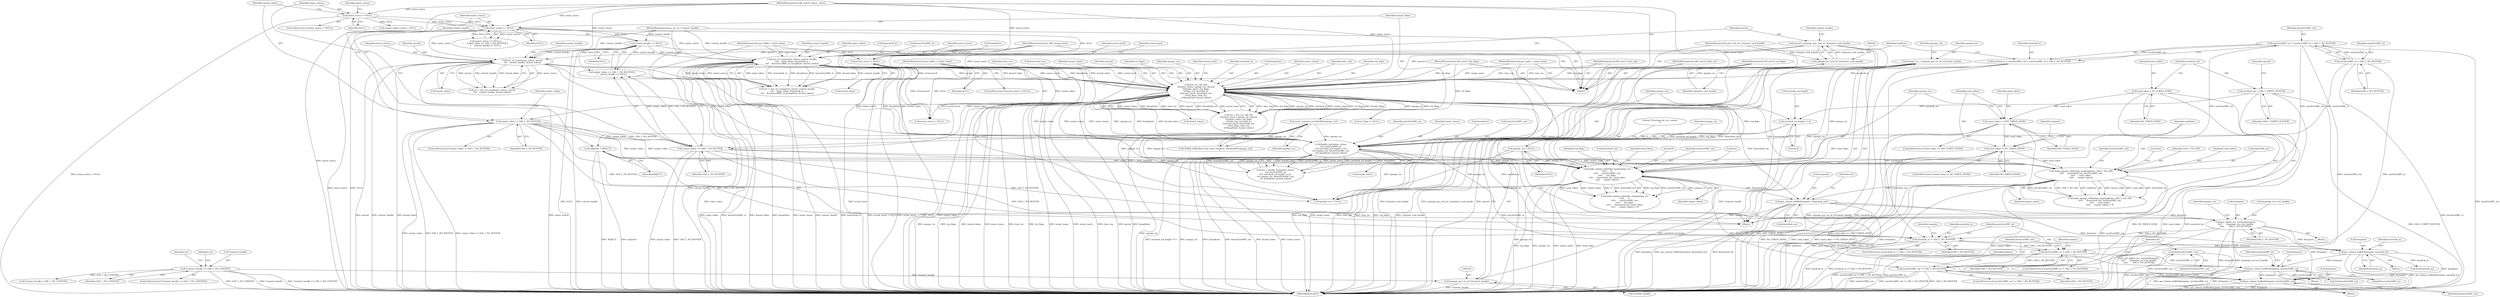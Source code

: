 digraph "0_krb5_b51b33f2bc5d1497ddf5bd107f791c101695000d_12@API" {
"1000457" [label="(Call,free(mechListMIC_out))"];
"1000453" [label="(Call,gss_release_buffer(&tmpmin, mechListMIC_out))"];
"1000442" [label="(Call,gss_release_buffer(&tmpmin, mechListMIC_in))"];
"1000411" [label="(Call,gss_delete_sec_context(&tmpmin,\n\t\t\t\t\t       &spnego_ctx->ctx_handle,\n\t\t\t\t\t       GSS_C_NO_BUFFER))"];
"1000365" [label="(Call,gss_release_buffer(&tmpmin, &mechtok_out))"];
"1000261" [label="(Call,init_ctx_call_init(\n\t\t\tminor_status, spnego_ctx, spcred,\n\t\t\ttarget_name, req_flags,\n\t\t\ttime_req, mechtok_in,\n\t\t\tactual_mech, &mechtok_out,\n\t\t\tret_flags, time_rec,\n\t\t\t&negState, &send_token))"];
"1000230" [label="(Call,init_ctx_cont(minor_status, context_handle,\n\t\t\t\t    input_token, &mechtok_in,\n\t\t\t\t    &mechListMIC_in, &negState, &send_token))"];
"1000181" [label="(Call,minor_status == NULL)"];
"1000157" [label="(Call,minor_status != NULL)"];
"1000108" [label="(MethodParameterIn,OM_uint32 *minor_status)"];
"1000188" [label="(Call,context_handle == NULL)"];
"1000110" [label="(MethodParameterIn,gss_ctx_id_t *context_handle)"];
"1000116" [label="(MethodParameterIn,gss_buffer_t input_token)"];
"1000214" [label="(Call,init_ctx_new(minor_status, spcred,\n\t\t\t\t   context_handle, &send_token))"];
"1000201" [label="(Call,spcred = (spnego_gss_cred_id_t)claimant_cred_handle)"];
"1000203" [label="(Call,(spnego_gss_cred_id_t)claimant_cred_handle)"];
"1000109" [label="(MethodParameterIn,gss_cred_id_t claimant_cred_handle)"];
"1000247" [label="(Call,spnego_ctx = (spnego_gss_ctx_id_t)*context_handle)"];
"1000249" [label="(Call,(spnego_gss_ctx_id_t)*context_handle)"];
"1000207" [label="(Call,*context_handle == GSS_C_NO_CONTEXT)"];
"1000111" [label="(MethodParameterIn,gss_name_t target_name)"];
"1000113" [label="(MethodParameterIn,OM_uint32 req_flags)"];
"1000114" [label="(MethodParameterIn,OM_uint32 time_req)"];
"1000146" [label="(Call,mechtok_in = mechListMIC_out = mechListMIC_in = GSS_C_NO_BUFFER)"];
"1000148" [label="(Call,mechListMIC_out = mechListMIC_in = GSS_C_NO_BUFFER)"];
"1000150" [label="(Call,mechListMIC_in = GSS_C_NO_BUFFER)"];
"1000194" [label="(Call,actual_mech != NULL)"];
"1000117" [label="(MethodParameterIn,gss_OID *actual_mech)"];
"1000119" [label="(MethodParameterIn,OM_uint32 *ret_flags)"];
"1000120" [label="(MethodParameterIn,OM_uint32 *time_rec)"];
"1000352" [label="(Call,make_spnego_tokenTarg_msg(negState, GSS_C_NO_OID,\n\t\t\t\t\t      &mechtok_out, mechListMIC_out,\n\t\t\t\t\t      send_token,\n\t\t\t\t\t      output_token))"];
"1000153" [label="(Call,negState = REJECT)"];
"1000346" [label="(Call,send_token != NO_TOKEN_SEND)"];
"1000324" [label="(Call,send_token == INIT_TOKEN_SEND)"];
"1000123" [label="(Call,send_token = NO_TOKEN_SEND)"];
"1000185" [label="(Call,output_token == GSS_C_NO_BUFFER)"];
"1000165" [label="(Call,output_token != GSS_C_NO_BUFFER)"];
"1000118" [label="(MethodParameterIn,gss_buffer_t output_token)"];
"1000330" [label="(Call,make_spnego_tokenInit_msg(spnego_ctx,\n\t\t\t\t\t      0,\n\t\t\t\t\t      mechListMIC_out,\n\t\t\t\t\t      req_flags,\n\t\t\t\t\t      &mechtok_out, send_token,\n\t\t\t\t\t      output_token))"];
"1000141" [label="(Call,spnego_ctx = NULL)"];
"1000307" [label="(Call,handle_mic(minor_status,\n\t\t\t\t mechListMIC_in,\n\t\t\t\t (mechtok_out.length != 0),\n\t\t\t\t spnego_ctx, &mechListMIC_out,\n\t\t\t\t &negState, &send_token))"];
"1000310" [label="(Call,mechtok_out.length != 0)"];
"1000133" [label="(Call,mechtok_out = GSS_C_EMPTY_BUFFER)"];
"1000283" [label="(Call,mech_requires_mechlistMIC(spnego_ctx))"];
"1000431" [label="(Call,gss_release_buffer(&tmpmin, mechtok_in))"];
"1000427" [label="(Call,mechtok_in != GSS_C_NO_BUFFER)"];
"1000438" [label="(Call,mechListMIC_in != GSS_C_NO_BUFFER)"];
"1000449" [label="(Call,mechListMIC_out != GSS_C_NO_BUFFER)"];
"1000182" [label="(Identifier,minor_status)"];
"1000326" [label="(Identifier,INIT_TOKEN_SEND)"];
"1000445" [label="(Identifier,mechListMIC_in)"];
"1000315" [label="(Identifier,spnego_ctx)"];
"1000311" [label="(Call,mechtok_out.length)"];
"1000151" [label="(Identifier,mechListMIC_in)"];
"1000186" [label="(Identifier,output_token)"];
"1000314" [label="(Literal,0)"];
"1000273" [label="(Identifier,time_rec)"];
"1000232" [label="(Identifier,context_handle)"];
"1000422" [label="(Call,*context_handle = GSS_C_NO_CONTEXT)"];
"1000212" [label="(Call,ret = init_ctx_new(minor_status, spcred,\n\t\t\t\t   context_handle, &send_token))"];
"1000270" [label="(Call,&mechtok_out)"];
"1000381" [label="(Call,actual_mech != NULL)"];
"1000117" [label="(MethodParameterIn,gss_OID *actual_mech)"];
"1000213" [label="(Identifier,ret)"];
"1000141" [label="(Call,spnego_ctx = NULL)"];
"1000210" [label="(Identifier,GSS_C_NO_CONTEXT)"];
"1000156" [label="(ControlStructure,if (minor_status != NULL))"];
"1000118" [label="(MethodParameterIn,gss_buffer_t output_token)"];
"1000346" [label="(Call,send_token != NO_TOKEN_SEND)"];
"1000460" [label="(Identifier,ret)"];
"1000441" [label="(Block,)"];
"1000146" [label="(Call,mechtok_in = mechListMIC_out = mechListMIC_in = GSS_C_NO_BUFFER)"];
"1000124" [label="(Identifier,send_token)"];
"1000217" [label="(Identifier,context_handle)"];
"1000410" [label="(Block,)"];
"1000240" [label="(Call,&send_token)"];
"1000461" [label="(MethodReturn,RET)"];
"1000162" [label="(Identifier,minor_status)"];
"1000265" [label="(Identifier,target_name)"];
"1000228" [label="(Call,ret = init_ctx_cont(minor_status, context_handle,\n\t\t\t\t    input_token, &mechtok_in,\n\t\t\t\t    &mechListMIC_in, &negState, &send_token))"];
"1000233" [label="(Identifier,input_token)"];
"1000116" [label="(MethodParameterIn,gss_buffer_t input_token)"];
"1000454" [label="(Call,&tmpmin)"];
"1000195" [label="(Identifier,actual_mech)"];
"1000426" [label="(ControlStructure,if (mechtok_in != GSS_C_NO_BUFFER))"];
"1000154" [label="(Identifier,negState)"];
"1000114" [label="(MethodParameterIn,OM_uint32 time_req)"];
"1000447" [label="(Identifier,mechListMIC_in)"];
"1000145" [label="(Literal,\"Entering init_sec_context\n\")"];
"1000234" [label="(Call,&mechtok_in)"];
"1000209" [label="(Identifier,context_handle)"];
"1000431" [label="(Call,gss_release_buffer(&tmpmin, mechtok_in))"];
"1000352" [label="(Call,make_spnego_tokenTarg_msg(negState, GSS_C_NO_OID,\n\t\t\t\t\t      &mechtok_out, mechListMIC_out,\n\t\t\t\t\t      send_token,\n\t\t\t\t\t      output_token))"];
"1000236" [label="(Call,&mechListMIC_in)"];
"1000123" [label="(Call,send_token = NO_TOKEN_SEND)"];
"1000456" [label="(Identifier,mechListMIC_out)"];
"1000325" [label="(Identifier,send_token)"];
"1000247" [label="(Call,spnego_ctx = (spnego_gss_ctx_id_t)*context_handle)"];
"1000334" [label="(Identifier,req_flags)"];
"1000335" [label="(Call,&mechtok_out)"];
"1000367" [label="(Identifier,tmpmin)"];
"1000446" [label="(Call,free(mechListMIC_in))"];
"1000143" [label="(Identifier,NULL)"];
"1000256" [label="(Identifier,spnego_ctx)"];
"1000331" [label="(Identifier,spnego_ctx)"];
"1000167" [label="(Identifier,GSS_C_NO_BUFFER)"];
"1000215" [label="(Identifier,minor_status)"];
"1000205" [label="(Identifier,claimant_cred_handle)"];
"1000206" [label="(ControlStructure,if (*context_handle == GSS_C_NO_CONTEXT))"];
"1000458" [label="(Identifier,mechListMIC_out)"];
"1000109" [label="(MethodParameterIn,gss_cred_id_t claimant_cred_handle)"];
"1000248" [label="(Identifier,spnego_ctx)"];
"1000414" [label="(Call,&spnego_ctx->ctx_handle)"];
"1000323" [label="(ControlStructure,if (send_token == INIT_TOKEN_SEND))"];
"1000443" [label="(Call,&tmpmin)"];
"1000189" [label="(Identifier,context_handle)"];
"1000453" [label="(Call,gss_release_buffer(&tmpmin, mechListMIC_out))"];
"1000251" [label="(Call,*context_handle)"];
"1000120" [label="(MethodParameterIn,OM_uint32 *time_rec)"];
"1000171" [label="(Identifier,output_token)"];
"1000432" [label="(Call,&tmpmin)"];
"1000142" [label="(Identifier,spnego_ctx)"];
"1000164" [label="(ControlStructure,if (output_token != GSS_C_NO_BUFFER))"];
"1000119" [label="(MethodParameterIn,OM_uint32 *ret_flags)"];
"1000457" [label="(Call,free(mechListMIC_out))"];
"1000309" [label="(Identifier,mechListMIC_in)"];
"1000216" [label="(Identifier,spcred)"];
"1000308" [label="(Identifier,minor_status)"];
"1000264" [label="(Identifier,spcred)"];
"1000452" [label="(Block,)"];
"1000433" [label="(Identifier,tmpmin)"];
"1000451" [label="(Identifier,GSS_C_NO_BUFFER)"];
"1000407" [label="(Call,spnego_ctx != NULL)"];
"1000428" [label="(Identifier,mechtok_in)"];
"1000149" [label="(Identifier,mechListMIC_out)"];
"1000272" [label="(Identifier,ret_flags)"];
"1000365" [label="(Call,gss_release_buffer(&tmpmin, &mechtok_out))"];
"1000263" [label="(Identifier,spnego_ctx)"];
"1000438" [label="(Call,mechListMIC_in != GSS_C_NO_BUFFER)"];
"1000231" [label="(Identifier,minor_status)"];
"1000310" [label="(Call,mechtok_out.length != 0)"];
"1000351" [label="(Call,make_spnego_tokenTarg_msg(negState, GSS_C_NO_OID,\n\t\t\t\t\t      &mechtok_out, mechListMIC_out,\n\t\t\t\t\t      send_token,\n\t\t\t\t\t      output_token) < 0)"];
"1000318" [label="(Call,&negState)"];
"1000436" [label="(Identifier,mechtok_in)"];
"1000348" [label="(Identifier,NO_TOKEN_SEND)"];
"1000279" [label="(Call,!HARD_ERROR(ret) && mech_requires_mechlistMIC(spnego_ctx))"];
"1000444" [label="(Identifier,tmpmin)"];
"1000437" [label="(ControlStructure,if (mechListMIC_in != GSS_C_NO_BUFFER))"];
"1000330" [label="(Call,make_spnego_tokenInit_msg(spnego_ctx,\n\t\t\t\t\t      0,\n\t\t\t\t\t      mechListMIC_out,\n\t\t\t\t\t      req_flags,\n\t\t\t\t\t      &mechtok_out, send_token,\n\t\t\t\t\t      output_token))"];
"1000427" [label="(Call,mechtok_in != GSS_C_NO_BUFFER)"];
"1000345" [label="(ControlStructure,if (send_token != NO_TOKEN_SEND))"];
"1000366" [label="(Call,&tmpmin)"];
"1000360" [label="(Literal,0)"];
"1000372" [label="(Identifier,ret)"];
"1000249" [label="(Call,(spnego_gss_ctx_id_t)*context_handle)"];
"1000448" [label="(ControlStructure,if (mechListMIC_out != GSS_C_NO_BUFFER))"];
"1000157" [label="(Call,minor_status != NULL)"];
"1000155" [label="(Identifier,REJECT)"];
"1000111" [label="(MethodParameterIn,gss_name_t target_name)"];
"1000110" [label="(MethodParameterIn,gss_ctx_id_t *context_handle)"];
"1000305" [label="(Call,ret = handle_mic(minor_status,\n\t\t\t\t mechListMIC_in,\n\t\t\t\t (mechtok_out.length != 0),\n\t\t\t\t spnego_ctx, &mechListMIC_out,\n\t\t\t\t &negState, &send_token))"];
"1000190" [label="(Identifier,NULL)"];
"1000359" [label="(Identifier,output_token)"];
"1000337" [label="(Identifier,send_token)"];
"1000449" [label="(Call,mechListMIC_out != GSS_C_NO_BUFFER)"];
"1000108" [label="(MethodParameterIn,OM_uint32 *minor_status)"];
"1000148" [label="(Call,mechListMIC_out = mechListMIC_in = GSS_C_NO_BUFFER)"];
"1000147" [label="(Identifier,mechtok_in)"];
"1000354" [label="(Identifier,GSS_C_NO_OID)"];
"1000230" [label="(Call,init_ctx_cont(minor_status, context_handle,\n\t\t\t\t    input_token, &mechtok_in,\n\t\t\t\t    &mechListMIC_in, &negState, &send_token))"];
"1000320" [label="(Call,&send_token)"];
"1000183" [label="(Identifier,NULL)"];
"1000153" [label="(Call,negState = REJECT)"];
"1000133" [label="(Call,mechtok_out = GSS_C_EMPTY_BUFFER)"];
"1000421" [label="(Identifier,spnego_ctx)"];
"1000269" [label="(Identifier,actual_mech)"];
"1000347" [label="(Identifier,send_token)"];
"1000329" [label="(Call,make_spnego_tokenInit_msg(spnego_ctx,\n\t\t\t\t\t      0,\n\t\t\t\t\t      mechListMIC_out,\n\t\t\t\t\t      req_flags,\n\t\t\t\t\t      &mechtok_out, send_token,\n\t\t\t\t\t      output_token) < 0)"];
"1000338" [label="(Identifier,output_token)"];
"1000268" [label="(Identifier,mechtok_in)"];
"1000358" [label="(Identifier,send_token)"];
"1000283" [label="(Call,mech_requires_mechlistMIC(spnego_ctx))"];
"1000368" [label="(Call,&mechtok_out)"];
"1000274" [label="(Call,&negState)"];
"1000134" [label="(Identifier,mechtok_out)"];
"1000174" [label="(Call,output_token->value = NULL)"];
"1000152" [label="(Identifier,GSS_C_NO_BUFFER)"];
"1000276" [label="(Call,&send_token)"];
"1000150" [label="(Call,mechListMIC_in = GSS_C_NO_BUFFER)"];
"1000259" [label="(Call,ret = init_ctx_call_init(\n\t\t\tminor_status, spnego_ctx, spcred,\n\t\t\ttarget_name, req_flags,\n\t\t\ttime_req, mechtok_in,\n\t\t\tactual_mech, &mechtok_out,\n\t\t\tret_flags, time_rec,\n\t\t\t&negState, &send_token))"];
"1000158" [label="(Identifier,minor_status)"];
"1000208" [label="(Call,*context_handle)"];
"1000262" [label="(Identifier,minor_status)"];
"1000121" [label="(Block,)"];
"1000324" [label="(Call,send_token == INIT_TOKEN_SEND)"];
"1000439" [label="(Identifier,mechListMIC_in)"];
"1000166" [label="(Identifier,output_token)"];
"1000188" [label="(Call,context_handle == NULL)"];
"1000307" [label="(Call,handle_mic(minor_status,\n\t\t\t\t mechListMIC_in,\n\t\t\t\t (mechtok_out.length != 0),\n\t\t\t\t spnego_ctx, &mechListMIC_out,\n\t\t\t\t &negState, &send_token))"];
"1000196" [label="(Identifier,NULL)"];
"1000355" [label="(Call,&mechtok_out)"];
"1000316" [label="(Call,&mechListMIC_out)"];
"1000267" [label="(Identifier,time_req)"];
"1000411" [label="(Call,gss_delete_sec_context(&tmpmin,\n\t\t\t\t\t       &spnego_ctx->ctx_handle,\n\t\t\t\t\t       GSS_C_NO_BUFFER))"];
"1000194" [label="(Call,actual_mech != NULL)"];
"1000332" [label="(Literal,0)"];
"1000180" [label="(Call,minor_status == NULL ||\n\t    output_token == GSS_C_NO_BUFFER ||\n\t    context_handle == NULL)"];
"1000284" [label="(Identifier,spnego_ctx)"];
"1000165" [label="(Call,output_token != GSS_C_NO_BUFFER)"];
"1000113" [label="(MethodParameterIn,OM_uint32 req_flags)"];
"1000184" [label="(Call,output_token == GSS_C_NO_BUFFER ||\n\t    context_handle == NULL)"];
"1000353" [label="(Identifier,negState)"];
"1000418" [label="(Identifier,GSS_C_NO_BUFFER)"];
"1000138" [label="(Identifier,spcred)"];
"1000214" [label="(Call,init_ctx_new(minor_status, spcred,\n\t\t\t\t   context_handle, &send_token))"];
"1000135" [label="(Identifier,GSS_C_EMPTY_BUFFER)"];
"1000203" [label="(Call,(spnego_gss_cred_id_t)claimant_cred_handle)"];
"1000391" [label="(Call,ret_flags != NULL)"];
"1000229" [label="(Identifier,ret)"];
"1000266" [label="(Identifier,req_flags)"];
"1000207" [label="(Call,*context_handle == GSS_C_NO_CONTEXT)"];
"1000159" [label="(Identifier,NULL)"];
"1000125" [label="(Identifier,NO_TOKEN_SEND)"];
"1000187" [label="(Identifier,GSS_C_NO_BUFFER)"];
"1000429" [label="(Identifier,GSS_C_NO_BUFFER)"];
"1000202" [label="(Identifier,spcred)"];
"1000238" [label="(Call,&negState)"];
"1000201" [label="(Call,spcred = (spnego_gss_cred_id_t)claimant_cred_handle)"];
"1000434" [label="(Identifier,mechtok_in)"];
"1000450" [label="(Identifier,mechListMIC_out)"];
"1000430" [label="(Block,)"];
"1000412" [label="(Call,&tmpmin)"];
"1000261" [label="(Call,init_ctx_call_init(\n\t\t\tminor_status, spnego_ctx, spcred,\n\t\t\ttarget_name, req_flags,\n\t\t\ttime_req, mechtok_in,\n\t\t\tactual_mech, &mechtok_out,\n\t\t\tret_flags, time_rec,\n\t\t\t&negState, &send_token))"];
"1000357" [label="(Identifier,mechListMIC_out)"];
"1000218" [label="(Call,&send_token)"];
"1000333" [label="(Identifier,mechListMIC_out)"];
"1000440" [label="(Identifier,GSS_C_NO_BUFFER)"];
"1000339" [label="(Literal,0)"];
"1000455" [label="(Identifier,tmpmin)"];
"1000442" [label="(Call,gss_release_buffer(&tmpmin, mechListMIC_in))"];
"1000185" [label="(Call,output_token == GSS_C_NO_BUFFER)"];
"1000199" [label="(Identifier,actual_mech)"];
"1000193" [label="(ControlStructure,if (actual_mech != NULL))"];
"1000435" [label="(Call,free(mechtok_in))"];
"1000181" [label="(Call,minor_status == NULL)"];
"1000457" -> "1000452"  [label="AST: "];
"1000457" -> "1000458"  [label="CFG: "];
"1000458" -> "1000457"  [label="AST: "];
"1000460" -> "1000457"  [label="CFG: "];
"1000457" -> "1000461"  [label="DDG: mechListMIC_out"];
"1000453" -> "1000457"  [label="DDG: mechListMIC_out"];
"1000453" -> "1000452"  [label="AST: "];
"1000453" -> "1000456"  [label="CFG: "];
"1000454" -> "1000453"  [label="AST: "];
"1000456" -> "1000453"  [label="AST: "];
"1000458" -> "1000453"  [label="CFG: "];
"1000453" -> "1000461"  [label="DDG: gss_release_buffer(&tmpmin, mechListMIC_out)"];
"1000453" -> "1000461"  [label="DDG: &tmpmin"];
"1000442" -> "1000453"  [label="DDG: &tmpmin"];
"1000411" -> "1000453"  [label="DDG: &tmpmin"];
"1000431" -> "1000453"  [label="DDG: &tmpmin"];
"1000365" -> "1000453"  [label="DDG: &tmpmin"];
"1000449" -> "1000453"  [label="DDG: mechListMIC_out"];
"1000442" -> "1000441"  [label="AST: "];
"1000442" -> "1000445"  [label="CFG: "];
"1000443" -> "1000442"  [label="AST: "];
"1000445" -> "1000442"  [label="AST: "];
"1000447" -> "1000442"  [label="CFG: "];
"1000442" -> "1000461"  [label="DDG: gss_release_buffer(&tmpmin, mechListMIC_in)"];
"1000442" -> "1000461"  [label="DDG: &tmpmin"];
"1000411" -> "1000442"  [label="DDG: &tmpmin"];
"1000431" -> "1000442"  [label="DDG: &tmpmin"];
"1000365" -> "1000442"  [label="DDG: &tmpmin"];
"1000438" -> "1000442"  [label="DDG: mechListMIC_in"];
"1000442" -> "1000446"  [label="DDG: mechListMIC_in"];
"1000411" -> "1000410"  [label="AST: "];
"1000411" -> "1000418"  [label="CFG: "];
"1000412" -> "1000411"  [label="AST: "];
"1000414" -> "1000411"  [label="AST: "];
"1000418" -> "1000411"  [label="AST: "];
"1000421" -> "1000411"  [label="CFG: "];
"1000411" -> "1000461"  [label="DDG: gss_delete_sec_context(&tmpmin,\n\t\t\t\t\t       &spnego_ctx->ctx_handle,\n\t\t\t\t\t       GSS_C_NO_BUFFER)"];
"1000411" -> "1000461"  [label="DDG: &tmpmin"];
"1000411" -> "1000461"  [label="DDG: &spnego_ctx->ctx_handle"];
"1000365" -> "1000411"  [label="DDG: &tmpmin"];
"1000185" -> "1000411"  [label="DDG: GSS_C_NO_BUFFER"];
"1000165" -> "1000411"  [label="DDG: GSS_C_NO_BUFFER"];
"1000411" -> "1000427"  [label="DDG: GSS_C_NO_BUFFER"];
"1000411" -> "1000431"  [label="DDG: &tmpmin"];
"1000365" -> "1000121"  [label="AST: "];
"1000365" -> "1000368"  [label="CFG: "];
"1000366" -> "1000365"  [label="AST: "];
"1000368" -> "1000365"  [label="AST: "];
"1000372" -> "1000365"  [label="CFG: "];
"1000365" -> "1000461"  [label="DDG: gss_release_buffer(&tmpmin, &mechtok_out)"];
"1000365" -> "1000461"  [label="DDG: &mechtok_out"];
"1000365" -> "1000461"  [label="DDG: &tmpmin"];
"1000261" -> "1000365"  [label="DDG: &mechtok_out"];
"1000352" -> "1000365"  [label="DDG: &mechtok_out"];
"1000330" -> "1000365"  [label="DDG: &mechtok_out"];
"1000365" -> "1000431"  [label="DDG: &tmpmin"];
"1000261" -> "1000259"  [label="AST: "];
"1000261" -> "1000276"  [label="CFG: "];
"1000262" -> "1000261"  [label="AST: "];
"1000263" -> "1000261"  [label="AST: "];
"1000264" -> "1000261"  [label="AST: "];
"1000265" -> "1000261"  [label="AST: "];
"1000266" -> "1000261"  [label="AST: "];
"1000267" -> "1000261"  [label="AST: "];
"1000268" -> "1000261"  [label="AST: "];
"1000269" -> "1000261"  [label="AST: "];
"1000270" -> "1000261"  [label="AST: "];
"1000272" -> "1000261"  [label="AST: "];
"1000273" -> "1000261"  [label="AST: "];
"1000274" -> "1000261"  [label="AST: "];
"1000276" -> "1000261"  [label="AST: "];
"1000259" -> "1000261"  [label="CFG: "];
"1000261" -> "1000461"  [label="DDG: target_name"];
"1000261" -> "1000461"  [label="DDG: actual_mech"];
"1000261" -> "1000461"  [label="DDG: time_req"];
"1000261" -> "1000461"  [label="DDG: spcred"];
"1000261" -> "1000461"  [label="DDG: &negState"];
"1000261" -> "1000461"  [label="DDG: spnego_ctx"];
"1000261" -> "1000461"  [label="DDG: req_flags"];
"1000261" -> "1000461"  [label="DDG: &send_token"];
"1000261" -> "1000461"  [label="DDG: minor_status"];
"1000261" -> "1000461"  [label="DDG: time_rec"];
"1000261" -> "1000461"  [label="DDG: ret_flags"];
"1000261" -> "1000259"  [label="DDG: time_req"];
"1000261" -> "1000259"  [label="DDG: req_flags"];
"1000261" -> "1000259"  [label="DDG: spnego_ctx"];
"1000261" -> "1000259"  [label="DDG: mechtok_in"];
"1000261" -> "1000259"  [label="DDG: target_name"];
"1000261" -> "1000259"  [label="DDG: ret_flags"];
"1000261" -> "1000259"  [label="DDG: &send_token"];
"1000261" -> "1000259"  [label="DDG: minor_status"];
"1000261" -> "1000259"  [label="DDG: &negState"];
"1000261" -> "1000259"  [label="DDG: time_rec"];
"1000261" -> "1000259"  [label="DDG: spcred"];
"1000261" -> "1000259"  [label="DDG: &mechtok_out"];
"1000261" -> "1000259"  [label="DDG: actual_mech"];
"1000230" -> "1000261"  [label="DDG: minor_status"];
"1000230" -> "1000261"  [label="DDG: &negState"];
"1000230" -> "1000261"  [label="DDG: &send_token"];
"1000214" -> "1000261"  [label="DDG: minor_status"];
"1000214" -> "1000261"  [label="DDG: spcred"];
"1000214" -> "1000261"  [label="DDG: &send_token"];
"1000108" -> "1000261"  [label="DDG: minor_status"];
"1000247" -> "1000261"  [label="DDG: spnego_ctx"];
"1000201" -> "1000261"  [label="DDG: spcred"];
"1000111" -> "1000261"  [label="DDG: target_name"];
"1000113" -> "1000261"  [label="DDG: req_flags"];
"1000114" -> "1000261"  [label="DDG: time_req"];
"1000146" -> "1000261"  [label="DDG: mechtok_in"];
"1000194" -> "1000261"  [label="DDG: actual_mech"];
"1000117" -> "1000261"  [label="DDG: actual_mech"];
"1000119" -> "1000261"  [label="DDG: ret_flags"];
"1000120" -> "1000261"  [label="DDG: time_rec"];
"1000261" -> "1000283"  [label="DDG: spnego_ctx"];
"1000261" -> "1000307"  [label="DDG: minor_status"];
"1000261" -> "1000307"  [label="DDG: spnego_ctx"];
"1000261" -> "1000307"  [label="DDG: &negState"];
"1000261" -> "1000307"  [label="DDG: &send_token"];
"1000261" -> "1000330"  [label="DDG: spnego_ctx"];
"1000261" -> "1000330"  [label="DDG: req_flags"];
"1000261" -> "1000330"  [label="DDG: &mechtok_out"];
"1000261" -> "1000352"  [label="DDG: &mechtok_out"];
"1000261" -> "1000381"  [label="DDG: actual_mech"];
"1000261" -> "1000391"  [label="DDG: ret_flags"];
"1000261" -> "1000407"  [label="DDG: spnego_ctx"];
"1000261" -> "1000427"  [label="DDG: mechtok_in"];
"1000230" -> "1000228"  [label="AST: "];
"1000230" -> "1000240"  [label="CFG: "];
"1000231" -> "1000230"  [label="AST: "];
"1000232" -> "1000230"  [label="AST: "];
"1000233" -> "1000230"  [label="AST: "];
"1000234" -> "1000230"  [label="AST: "];
"1000236" -> "1000230"  [label="AST: "];
"1000238" -> "1000230"  [label="AST: "];
"1000240" -> "1000230"  [label="AST: "];
"1000228" -> "1000230"  [label="CFG: "];
"1000230" -> "1000461"  [label="DDG: input_token"];
"1000230" -> "1000461"  [label="DDG: &mechListMIC_in"];
"1000230" -> "1000461"  [label="DDG: &send_token"];
"1000230" -> "1000461"  [label="DDG: &negState"];
"1000230" -> "1000461"  [label="DDG: minor_status"];
"1000230" -> "1000461"  [label="DDG: context_handle"];
"1000230" -> "1000461"  [label="DDG: &mechtok_in"];
"1000230" -> "1000228"  [label="DDG: input_token"];
"1000230" -> "1000228"  [label="DDG: &mechtok_in"];
"1000230" -> "1000228"  [label="DDG: &negState"];
"1000230" -> "1000228"  [label="DDG: &mechListMIC_in"];
"1000230" -> "1000228"  [label="DDG: &send_token"];
"1000230" -> "1000228"  [label="DDG: context_handle"];
"1000230" -> "1000228"  [label="DDG: minor_status"];
"1000181" -> "1000230"  [label="DDG: minor_status"];
"1000108" -> "1000230"  [label="DDG: minor_status"];
"1000188" -> "1000230"  [label="DDG: context_handle"];
"1000110" -> "1000230"  [label="DDG: context_handle"];
"1000116" -> "1000230"  [label="DDG: input_token"];
"1000230" -> "1000307"  [label="DDG: minor_status"];
"1000230" -> "1000307"  [label="DDG: &negState"];
"1000230" -> "1000307"  [label="DDG: &send_token"];
"1000181" -> "1000180"  [label="AST: "];
"1000181" -> "1000183"  [label="CFG: "];
"1000182" -> "1000181"  [label="AST: "];
"1000183" -> "1000181"  [label="AST: "];
"1000186" -> "1000181"  [label="CFG: "];
"1000180" -> "1000181"  [label="CFG: "];
"1000181" -> "1000461"  [label="DDG: minor_status"];
"1000181" -> "1000461"  [label="DDG: NULL"];
"1000181" -> "1000180"  [label="DDG: minor_status"];
"1000181" -> "1000180"  [label="DDG: NULL"];
"1000157" -> "1000181"  [label="DDG: minor_status"];
"1000157" -> "1000181"  [label="DDG: NULL"];
"1000108" -> "1000181"  [label="DDG: minor_status"];
"1000181" -> "1000188"  [label="DDG: NULL"];
"1000181" -> "1000194"  [label="DDG: NULL"];
"1000181" -> "1000214"  [label="DDG: minor_status"];
"1000157" -> "1000156"  [label="AST: "];
"1000157" -> "1000159"  [label="CFG: "];
"1000158" -> "1000157"  [label="AST: "];
"1000159" -> "1000157"  [label="AST: "];
"1000162" -> "1000157"  [label="CFG: "];
"1000166" -> "1000157"  [label="CFG: "];
"1000157" -> "1000461"  [label="DDG: minor_status != NULL"];
"1000108" -> "1000157"  [label="DDG: minor_status"];
"1000157" -> "1000174"  [label="DDG: NULL"];
"1000108" -> "1000107"  [label="AST: "];
"1000108" -> "1000461"  [label="DDG: minor_status"];
"1000108" -> "1000214"  [label="DDG: minor_status"];
"1000108" -> "1000307"  [label="DDG: minor_status"];
"1000188" -> "1000184"  [label="AST: "];
"1000188" -> "1000190"  [label="CFG: "];
"1000189" -> "1000188"  [label="AST: "];
"1000190" -> "1000188"  [label="AST: "];
"1000184" -> "1000188"  [label="CFG: "];
"1000188" -> "1000461"  [label="DDG: NULL"];
"1000188" -> "1000461"  [label="DDG: context_handle"];
"1000188" -> "1000184"  [label="DDG: context_handle"];
"1000188" -> "1000184"  [label="DDG: NULL"];
"1000110" -> "1000188"  [label="DDG: context_handle"];
"1000188" -> "1000194"  [label="DDG: NULL"];
"1000188" -> "1000214"  [label="DDG: context_handle"];
"1000110" -> "1000107"  [label="AST: "];
"1000110" -> "1000461"  [label="DDG: context_handle"];
"1000110" -> "1000214"  [label="DDG: context_handle"];
"1000116" -> "1000107"  [label="AST: "];
"1000116" -> "1000461"  [label="DDG: input_token"];
"1000214" -> "1000212"  [label="AST: "];
"1000214" -> "1000218"  [label="CFG: "];
"1000215" -> "1000214"  [label="AST: "];
"1000216" -> "1000214"  [label="AST: "];
"1000217" -> "1000214"  [label="AST: "];
"1000218" -> "1000214"  [label="AST: "];
"1000212" -> "1000214"  [label="CFG: "];
"1000214" -> "1000461"  [label="DDG: spcred"];
"1000214" -> "1000461"  [label="DDG: context_handle"];
"1000214" -> "1000461"  [label="DDG: &send_token"];
"1000214" -> "1000461"  [label="DDG: minor_status"];
"1000214" -> "1000212"  [label="DDG: minor_status"];
"1000214" -> "1000212"  [label="DDG: spcred"];
"1000214" -> "1000212"  [label="DDG: context_handle"];
"1000214" -> "1000212"  [label="DDG: &send_token"];
"1000201" -> "1000214"  [label="DDG: spcred"];
"1000214" -> "1000307"  [label="DDG: minor_status"];
"1000214" -> "1000307"  [label="DDG: &send_token"];
"1000201" -> "1000121"  [label="AST: "];
"1000201" -> "1000203"  [label="CFG: "];
"1000202" -> "1000201"  [label="AST: "];
"1000203" -> "1000201"  [label="AST: "];
"1000209" -> "1000201"  [label="CFG: "];
"1000201" -> "1000461"  [label="DDG: (spnego_gss_cred_id_t)claimant_cred_handle"];
"1000201" -> "1000461"  [label="DDG: spcred"];
"1000203" -> "1000201"  [label="DDG: claimant_cred_handle"];
"1000203" -> "1000205"  [label="CFG: "];
"1000204" -> "1000203"  [label="AST: "];
"1000205" -> "1000203"  [label="AST: "];
"1000203" -> "1000461"  [label="DDG: claimant_cred_handle"];
"1000109" -> "1000203"  [label="DDG: claimant_cred_handle"];
"1000109" -> "1000107"  [label="AST: "];
"1000109" -> "1000461"  [label="DDG: claimant_cred_handle"];
"1000247" -> "1000121"  [label="AST: "];
"1000247" -> "1000249"  [label="CFG: "];
"1000248" -> "1000247"  [label="AST: "];
"1000249" -> "1000247"  [label="AST: "];
"1000256" -> "1000247"  [label="CFG: "];
"1000247" -> "1000461"  [label="DDG: spnego_ctx"];
"1000247" -> "1000461"  [label="DDG: (spnego_gss_ctx_id_t)*context_handle"];
"1000249" -> "1000247"  [label="DDG: *context_handle"];
"1000247" -> "1000307"  [label="DDG: spnego_ctx"];
"1000247" -> "1000330"  [label="DDG: spnego_ctx"];
"1000247" -> "1000407"  [label="DDG: spnego_ctx"];
"1000249" -> "1000251"  [label="CFG: "];
"1000250" -> "1000249"  [label="AST: "];
"1000251" -> "1000249"  [label="AST: "];
"1000249" -> "1000461"  [label="DDG: *context_handle"];
"1000207" -> "1000249"  [label="DDG: *context_handle"];
"1000207" -> "1000206"  [label="AST: "];
"1000207" -> "1000210"  [label="CFG: "];
"1000208" -> "1000207"  [label="AST: "];
"1000210" -> "1000207"  [label="AST: "];
"1000213" -> "1000207"  [label="CFG: "];
"1000229" -> "1000207"  [label="CFG: "];
"1000207" -> "1000461"  [label="DDG: GSS_C_NO_CONTEXT"];
"1000207" -> "1000461"  [label="DDG: *context_handle"];
"1000207" -> "1000461"  [label="DDG: *context_handle == GSS_C_NO_CONTEXT"];
"1000207" -> "1000422"  [label="DDG: GSS_C_NO_CONTEXT"];
"1000111" -> "1000107"  [label="AST: "];
"1000111" -> "1000461"  [label="DDG: target_name"];
"1000113" -> "1000107"  [label="AST: "];
"1000113" -> "1000461"  [label="DDG: req_flags"];
"1000113" -> "1000330"  [label="DDG: req_flags"];
"1000114" -> "1000107"  [label="AST: "];
"1000114" -> "1000461"  [label="DDG: time_req"];
"1000146" -> "1000121"  [label="AST: "];
"1000146" -> "1000148"  [label="CFG: "];
"1000147" -> "1000146"  [label="AST: "];
"1000148" -> "1000146"  [label="AST: "];
"1000154" -> "1000146"  [label="CFG: "];
"1000146" -> "1000461"  [label="DDG: mechtok_in"];
"1000148" -> "1000146"  [label="DDG: mechListMIC_out"];
"1000146" -> "1000427"  [label="DDG: mechtok_in"];
"1000148" -> "1000150"  [label="CFG: "];
"1000149" -> "1000148"  [label="AST: "];
"1000150" -> "1000148"  [label="AST: "];
"1000148" -> "1000461"  [label="DDG: mechListMIC_out"];
"1000150" -> "1000148"  [label="DDG: mechListMIC_in"];
"1000148" -> "1000330"  [label="DDG: mechListMIC_out"];
"1000148" -> "1000352"  [label="DDG: mechListMIC_out"];
"1000148" -> "1000449"  [label="DDG: mechListMIC_out"];
"1000150" -> "1000152"  [label="CFG: "];
"1000151" -> "1000150"  [label="AST: "];
"1000152" -> "1000150"  [label="AST: "];
"1000150" -> "1000461"  [label="DDG: mechListMIC_in"];
"1000150" -> "1000307"  [label="DDG: mechListMIC_in"];
"1000150" -> "1000438"  [label="DDG: mechListMIC_in"];
"1000194" -> "1000193"  [label="AST: "];
"1000194" -> "1000196"  [label="CFG: "];
"1000195" -> "1000194"  [label="AST: "];
"1000196" -> "1000194"  [label="AST: "];
"1000199" -> "1000194"  [label="CFG: "];
"1000202" -> "1000194"  [label="CFG: "];
"1000194" -> "1000461"  [label="DDG: actual_mech != NULL"];
"1000194" -> "1000461"  [label="DDG: actual_mech"];
"1000194" -> "1000461"  [label="DDG: NULL"];
"1000117" -> "1000194"  [label="DDG: actual_mech"];
"1000194" -> "1000381"  [label="DDG: actual_mech"];
"1000194" -> "1000381"  [label="DDG: NULL"];
"1000194" -> "1000407"  [label="DDG: NULL"];
"1000117" -> "1000107"  [label="AST: "];
"1000117" -> "1000461"  [label="DDG: actual_mech"];
"1000117" -> "1000381"  [label="DDG: actual_mech"];
"1000119" -> "1000107"  [label="AST: "];
"1000119" -> "1000461"  [label="DDG: ret_flags"];
"1000119" -> "1000391"  [label="DDG: ret_flags"];
"1000120" -> "1000107"  [label="AST: "];
"1000120" -> "1000461"  [label="DDG: time_rec"];
"1000352" -> "1000351"  [label="AST: "];
"1000352" -> "1000359"  [label="CFG: "];
"1000353" -> "1000352"  [label="AST: "];
"1000354" -> "1000352"  [label="AST: "];
"1000355" -> "1000352"  [label="AST: "];
"1000357" -> "1000352"  [label="AST: "];
"1000358" -> "1000352"  [label="AST: "];
"1000359" -> "1000352"  [label="AST: "];
"1000360" -> "1000352"  [label="CFG: "];
"1000352" -> "1000461"  [label="DDG: negState"];
"1000352" -> "1000461"  [label="DDG: send_token"];
"1000352" -> "1000461"  [label="DDG: GSS_C_NO_OID"];
"1000352" -> "1000461"  [label="DDG: output_token"];
"1000352" -> "1000351"  [label="DDG: output_token"];
"1000352" -> "1000351"  [label="DDG: send_token"];
"1000352" -> "1000351"  [label="DDG: &mechtok_out"];
"1000352" -> "1000351"  [label="DDG: mechListMIC_out"];
"1000352" -> "1000351"  [label="DDG: GSS_C_NO_OID"];
"1000352" -> "1000351"  [label="DDG: negState"];
"1000153" -> "1000352"  [label="DDG: negState"];
"1000346" -> "1000352"  [label="DDG: send_token"];
"1000185" -> "1000352"  [label="DDG: output_token"];
"1000165" -> "1000352"  [label="DDG: output_token"];
"1000118" -> "1000352"  [label="DDG: output_token"];
"1000352" -> "1000449"  [label="DDG: mechListMIC_out"];
"1000153" -> "1000121"  [label="AST: "];
"1000153" -> "1000155"  [label="CFG: "];
"1000154" -> "1000153"  [label="AST: "];
"1000155" -> "1000153"  [label="AST: "];
"1000158" -> "1000153"  [label="CFG: "];
"1000153" -> "1000461"  [label="DDG: REJECT"];
"1000153" -> "1000461"  [label="DDG: negState"];
"1000346" -> "1000345"  [label="AST: "];
"1000346" -> "1000348"  [label="CFG: "];
"1000347" -> "1000346"  [label="AST: "];
"1000348" -> "1000346"  [label="AST: "];
"1000353" -> "1000346"  [label="CFG: "];
"1000367" -> "1000346"  [label="CFG: "];
"1000346" -> "1000461"  [label="DDG: NO_TOKEN_SEND"];
"1000346" -> "1000461"  [label="DDG: send_token"];
"1000346" -> "1000461"  [label="DDG: send_token != NO_TOKEN_SEND"];
"1000324" -> "1000346"  [label="DDG: send_token"];
"1000324" -> "1000323"  [label="AST: "];
"1000324" -> "1000326"  [label="CFG: "];
"1000325" -> "1000324"  [label="AST: "];
"1000326" -> "1000324"  [label="AST: "];
"1000331" -> "1000324"  [label="CFG: "];
"1000347" -> "1000324"  [label="CFG: "];
"1000324" -> "1000461"  [label="DDG: INIT_TOKEN_SEND"];
"1000324" -> "1000461"  [label="DDG: send_token == INIT_TOKEN_SEND"];
"1000123" -> "1000324"  [label="DDG: send_token"];
"1000324" -> "1000330"  [label="DDG: send_token"];
"1000123" -> "1000121"  [label="AST: "];
"1000123" -> "1000125"  [label="CFG: "];
"1000124" -> "1000123"  [label="AST: "];
"1000125" -> "1000123"  [label="AST: "];
"1000134" -> "1000123"  [label="CFG: "];
"1000123" -> "1000461"  [label="DDG: NO_TOKEN_SEND"];
"1000123" -> "1000461"  [label="DDG: send_token"];
"1000185" -> "1000184"  [label="AST: "];
"1000185" -> "1000187"  [label="CFG: "];
"1000186" -> "1000185"  [label="AST: "];
"1000187" -> "1000185"  [label="AST: "];
"1000189" -> "1000185"  [label="CFG: "];
"1000184" -> "1000185"  [label="CFG: "];
"1000185" -> "1000461"  [label="DDG: output_token"];
"1000185" -> "1000461"  [label="DDG: GSS_C_NO_BUFFER"];
"1000185" -> "1000184"  [label="DDG: output_token"];
"1000185" -> "1000184"  [label="DDG: GSS_C_NO_BUFFER"];
"1000165" -> "1000185"  [label="DDG: output_token"];
"1000165" -> "1000185"  [label="DDG: GSS_C_NO_BUFFER"];
"1000118" -> "1000185"  [label="DDG: output_token"];
"1000185" -> "1000330"  [label="DDG: output_token"];
"1000185" -> "1000427"  [label="DDG: GSS_C_NO_BUFFER"];
"1000165" -> "1000164"  [label="AST: "];
"1000165" -> "1000167"  [label="CFG: "];
"1000166" -> "1000165"  [label="AST: "];
"1000167" -> "1000165"  [label="AST: "];
"1000171" -> "1000165"  [label="CFG: "];
"1000182" -> "1000165"  [label="CFG: "];
"1000165" -> "1000461"  [label="DDG: output_token"];
"1000165" -> "1000461"  [label="DDG: GSS_C_NO_BUFFER"];
"1000165" -> "1000461"  [label="DDG: output_token != GSS_C_NO_BUFFER"];
"1000118" -> "1000165"  [label="DDG: output_token"];
"1000165" -> "1000330"  [label="DDG: output_token"];
"1000165" -> "1000427"  [label="DDG: GSS_C_NO_BUFFER"];
"1000118" -> "1000107"  [label="AST: "];
"1000118" -> "1000461"  [label="DDG: output_token"];
"1000118" -> "1000330"  [label="DDG: output_token"];
"1000330" -> "1000329"  [label="AST: "];
"1000330" -> "1000338"  [label="CFG: "];
"1000331" -> "1000330"  [label="AST: "];
"1000332" -> "1000330"  [label="AST: "];
"1000333" -> "1000330"  [label="AST: "];
"1000334" -> "1000330"  [label="AST: "];
"1000335" -> "1000330"  [label="AST: "];
"1000337" -> "1000330"  [label="AST: "];
"1000338" -> "1000330"  [label="AST: "];
"1000339" -> "1000330"  [label="CFG: "];
"1000330" -> "1000461"  [label="DDG: req_flags"];
"1000330" -> "1000461"  [label="DDG: spnego_ctx"];
"1000330" -> "1000461"  [label="DDG: output_token"];
"1000330" -> "1000461"  [label="DDG: send_token"];
"1000330" -> "1000329"  [label="DDG: req_flags"];
"1000330" -> "1000329"  [label="DDG: mechListMIC_out"];
"1000330" -> "1000329"  [label="DDG: spnego_ctx"];
"1000330" -> "1000329"  [label="DDG: send_token"];
"1000330" -> "1000329"  [label="DDG: output_token"];
"1000330" -> "1000329"  [label="DDG: 0"];
"1000330" -> "1000329"  [label="DDG: &mechtok_out"];
"1000141" -> "1000330"  [label="DDG: spnego_ctx"];
"1000307" -> "1000330"  [label="DDG: spnego_ctx"];
"1000283" -> "1000330"  [label="DDG: spnego_ctx"];
"1000330" -> "1000407"  [label="DDG: spnego_ctx"];
"1000330" -> "1000449"  [label="DDG: mechListMIC_out"];
"1000141" -> "1000121"  [label="AST: "];
"1000141" -> "1000143"  [label="CFG: "];
"1000142" -> "1000141"  [label="AST: "];
"1000143" -> "1000141"  [label="AST: "];
"1000145" -> "1000141"  [label="CFG: "];
"1000141" -> "1000461"  [label="DDG: spnego_ctx"];
"1000141" -> "1000407"  [label="DDG: spnego_ctx"];
"1000307" -> "1000305"  [label="AST: "];
"1000307" -> "1000320"  [label="CFG: "];
"1000308" -> "1000307"  [label="AST: "];
"1000309" -> "1000307"  [label="AST: "];
"1000310" -> "1000307"  [label="AST: "];
"1000315" -> "1000307"  [label="AST: "];
"1000316" -> "1000307"  [label="AST: "];
"1000318" -> "1000307"  [label="AST: "];
"1000320" -> "1000307"  [label="AST: "];
"1000305" -> "1000307"  [label="CFG: "];
"1000307" -> "1000461"  [label="DDG: mechtok_out.length != 0"];
"1000307" -> "1000461"  [label="DDG: spnego_ctx"];
"1000307" -> "1000461"  [label="DDG: &negState"];
"1000307" -> "1000461"  [label="DDG: &mechListMIC_out"];
"1000307" -> "1000461"  [label="DDG: &send_token"];
"1000307" -> "1000461"  [label="DDG: minor_status"];
"1000307" -> "1000305"  [label="DDG: &send_token"];
"1000307" -> "1000305"  [label="DDG: mechListMIC_in"];
"1000307" -> "1000305"  [label="DDG: minor_status"];
"1000307" -> "1000305"  [label="DDG: mechtok_out.length != 0"];
"1000307" -> "1000305"  [label="DDG: &negState"];
"1000307" -> "1000305"  [label="DDG: &mechListMIC_out"];
"1000307" -> "1000305"  [label="DDG: spnego_ctx"];
"1000310" -> "1000307"  [label="DDG: mechtok_out.length"];
"1000310" -> "1000307"  [label="DDG: 0"];
"1000283" -> "1000307"  [label="DDG: spnego_ctx"];
"1000307" -> "1000407"  [label="DDG: spnego_ctx"];
"1000307" -> "1000438"  [label="DDG: mechListMIC_in"];
"1000310" -> "1000314"  [label="CFG: "];
"1000311" -> "1000310"  [label="AST: "];
"1000314" -> "1000310"  [label="AST: "];
"1000315" -> "1000310"  [label="CFG: "];
"1000310" -> "1000461"  [label="DDG: mechtok_out.length"];
"1000133" -> "1000310"  [label="DDG: mechtok_out"];
"1000133" -> "1000121"  [label="AST: "];
"1000133" -> "1000135"  [label="CFG: "];
"1000134" -> "1000133"  [label="AST: "];
"1000135" -> "1000133"  [label="AST: "];
"1000138" -> "1000133"  [label="CFG: "];
"1000133" -> "1000461"  [label="DDG: mechtok_out"];
"1000133" -> "1000461"  [label="DDG: GSS_C_EMPTY_BUFFER"];
"1000283" -> "1000279"  [label="AST: "];
"1000283" -> "1000284"  [label="CFG: "];
"1000284" -> "1000283"  [label="AST: "];
"1000279" -> "1000283"  [label="CFG: "];
"1000283" -> "1000461"  [label="DDG: spnego_ctx"];
"1000283" -> "1000279"  [label="DDG: spnego_ctx"];
"1000283" -> "1000407"  [label="DDG: spnego_ctx"];
"1000431" -> "1000430"  [label="AST: "];
"1000431" -> "1000434"  [label="CFG: "];
"1000432" -> "1000431"  [label="AST: "];
"1000434" -> "1000431"  [label="AST: "];
"1000436" -> "1000431"  [label="CFG: "];
"1000431" -> "1000461"  [label="DDG: &tmpmin"];
"1000431" -> "1000461"  [label="DDG: gss_release_buffer(&tmpmin, mechtok_in)"];
"1000427" -> "1000431"  [label="DDG: mechtok_in"];
"1000431" -> "1000435"  [label="DDG: mechtok_in"];
"1000427" -> "1000426"  [label="AST: "];
"1000427" -> "1000429"  [label="CFG: "];
"1000428" -> "1000427"  [label="AST: "];
"1000429" -> "1000427"  [label="AST: "];
"1000433" -> "1000427"  [label="CFG: "];
"1000439" -> "1000427"  [label="CFG: "];
"1000427" -> "1000461"  [label="DDG: mechtok_in"];
"1000427" -> "1000461"  [label="DDG: mechtok_in != GSS_C_NO_BUFFER"];
"1000427" -> "1000438"  [label="DDG: GSS_C_NO_BUFFER"];
"1000438" -> "1000437"  [label="AST: "];
"1000438" -> "1000440"  [label="CFG: "];
"1000439" -> "1000438"  [label="AST: "];
"1000440" -> "1000438"  [label="AST: "];
"1000444" -> "1000438"  [label="CFG: "];
"1000450" -> "1000438"  [label="CFG: "];
"1000438" -> "1000461"  [label="DDG: mechListMIC_in != GSS_C_NO_BUFFER"];
"1000438" -> "1000461"  [label="DDG: mechListMIC_in"];
"1000438" -> "1000449"  [label="DDG: GSS_C_NO_BUFFER"];
"1000449" -> "1000448"  [label="AST: "];
"1000449" -> "1000451"  [label="CFG: "];
"1000450" -> "1000449"  [label="AST: "];
"1000451" -> "1000449"  [label="AST: "];
"1000455" -> "1000449"  [label="CFG: "];
"1000460" -> "1000449"  [label="CFG: "];
"1000449" -> "1000461"  [label="DDG: mechListMIC_out"];
"1000449" -> "1000461"  [label="DDG: mechListMIC_out != GSS_C_NO_BUFFER"];
"1000449" -> "1000461"  [label="DDG: GSS_C_NO_BUFFER"];
}
